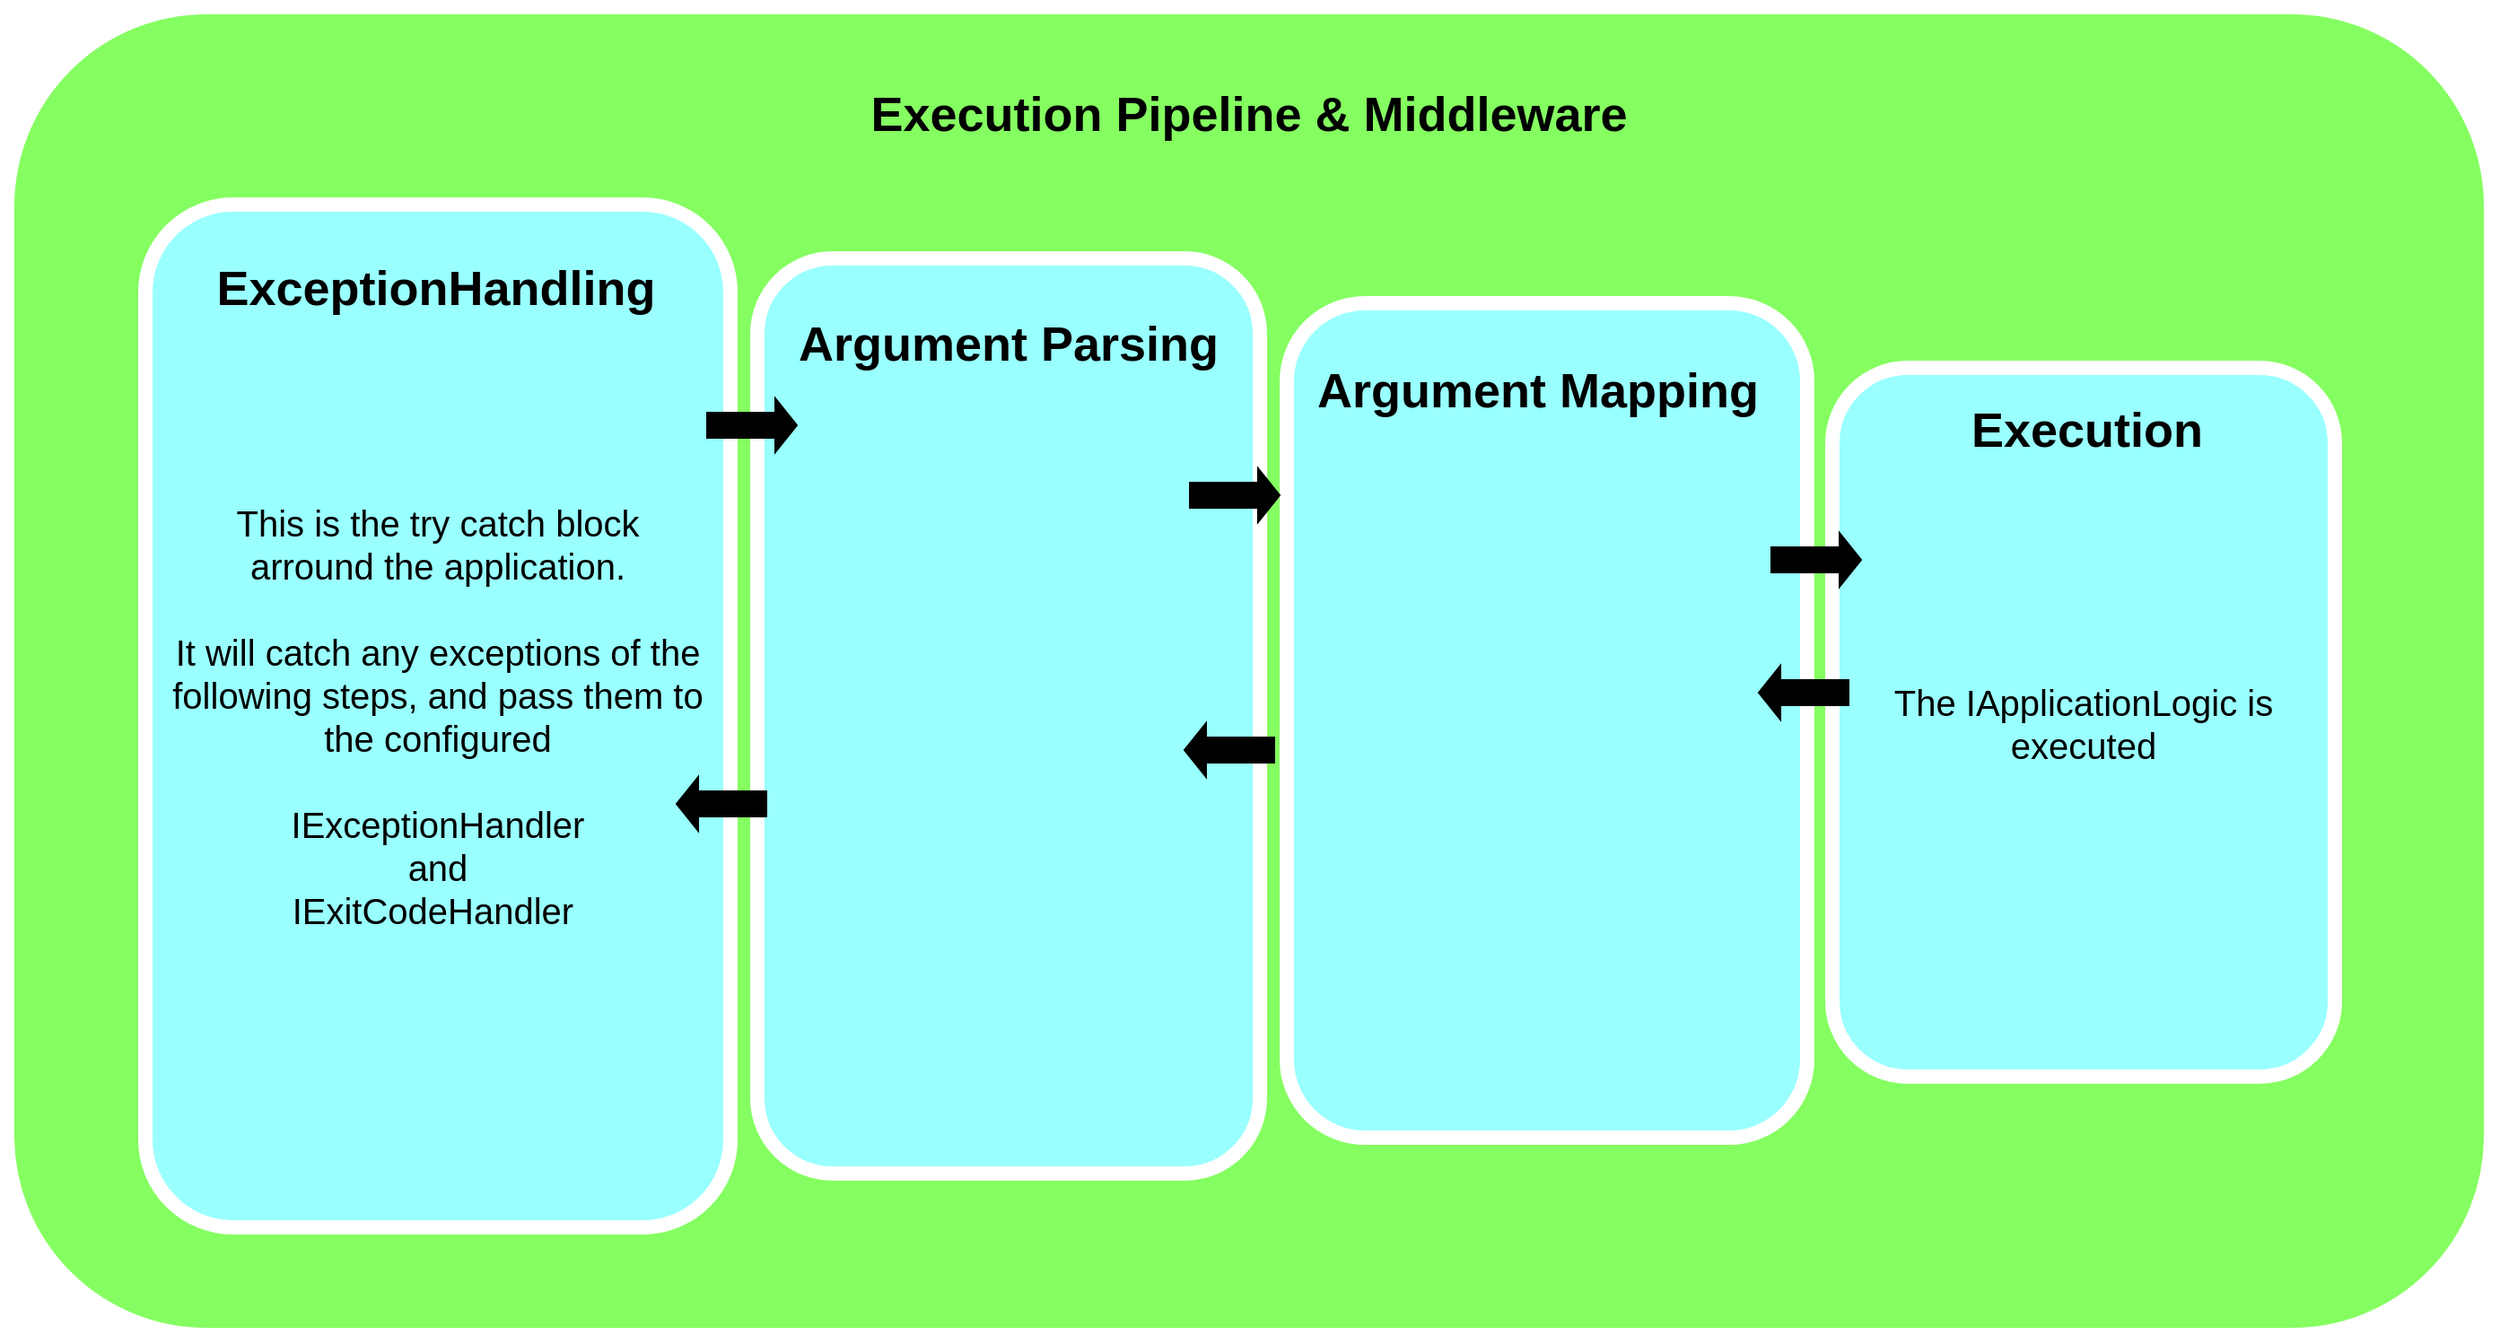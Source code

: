 <mxfile version="20.3.7" type="github">
  <diagram name="Page-1" id="12e1b939-464a-85fe-373e-61e167be1490">
    <mxGraphModel dx="2031" dy="1134" grid="1" gridSize="10" guides="1" tooltips="1" connect="1" arrows="1" fold="1" page="1" pageScale="1.5" pageWidth="1169" pageHeight="826" background="none" math="0" shadow="0">
      <root>
        <mxCell id="0" />
        <mxCell id="1" parent="0" />
        <mxCell id="tFL_z6fTOWI6ww-LD4Xw-5" value="" style="whiteSpace=wrap;html=1;rounded=1;shadow=0;strokeWidth=8;fontSize=20;align=center;fillColor=#85FE61;strokeColor=#FFFFFF;" parent="1" vertex="1">
          <mxGeometry x="193" y="240" width="1384" height="740" as="geometry" />
        </mxCell>
        <mxCell id="60da8b9f42644d3a-2" value="This is the try catch block&lt;br&gt;arround the application.&lt;br&gt;&lt;br&gt;It will catch any exceptions of the following steps, and pass them to the configured&lt;br&gt;&lt;br&gt;IExceptionHandler&lt;br&gt;and&lt;br&gt;IExitCodeHandler&amp;nbsp;" style="whiteSpace=wrap;html=1;rounded=1;shadow=0;strokeWidth=8;fontSize=20;align=center;fillColor=#99FFFF;strokeColor=#FFFFFF;" parent="1" vertex="1">
          <mxGeometry x="270" y="350" width="326" height="570" as="geometry" />
        </mxCell>
        <mxCell id="60da8b9f42644d3a-3" value="ExceptionHandling" style="text;html=1;strokeColor=none;fillColor=none;align=center;verticalAlign=middle;whiteSpace=wrap;rounded=0;shadow=0;fontSize=27;fontColor=#000000;fontStyle=1" parent="1" vertex="1">
          <mxGeometry x="292" y="367" width="280" height="60" as="geometry" />
        </mxCell>
        <mxCell id="60da8b9f42644d3a-17" value="" style="whiteSpace=wrap;html=1;rounded=1;shadow=0;strokeWidth=8;fontSize=20;align=center;fillColor=#99FFFF;strokeColor=#FFFFFF;" parent="1" vertex="1">
          <mxGeometry x="611" y="380" width="280" height="510" as="geometry" />
        </mxCell>
        <mxCell id="60da8b9f42644d3a-18" value="Argument Parsing" style="text;html=1;strokeColor=none;fillColor=none;align=center;verticalAlign=middle;whiteSpace=wrap;rounded=0;shadow=0;fontSize=27;fontColor=#000000;fontStyle=1" parent="1" vertex="1">
          <mxGeometry x="611" y="398" width="280" height="60" as="geometry" />
        </mxCell>
        <mxCell id="60da8b9f42644d3a-24" value="" style="whiteSpace=wrap;html=1;rounded=1;shadow=0;strokeWidth=8;fontSize=20;align=center;fillColor=#99FFFF;strokeColor=#FFFFFF;" parent="1" vertex="1">
          <mxGeometry x="906" y="405" width="290" height="465" as="geometry" />
        </mxCell>
        <mxCell id="60da8b9f42644d3a-25" value="Argument Mapping" style="text;html=1;strokeColor=none;fillColor=none;align=center;verticalAlign=middle;whiteSpace=wrap;rounded=0;shadow=0;fontSize=27;fontColor=#000000;fontStyle=1" parent="1" vertex="1">
          <mxGeometry x="906" y="424" width="280" height="60" as="geometry" />
        </mxCell>
        <mxCell id="60da8b9f42644d3a-31" value="The IApplicationLogic is executed" style="whiteSpace=wrap;html=1;rounded=1;shadow=0;strokeWidth=8;fontSize=20;align=center;fillColor=#99FFFF;strokeColor=#FFFFFF;" parent="1" vertex="1">
          <mxGeometry x="1210" y="441" width="280" height="395" as="geometry" />
        </mxCell>
        <mxCell id="60da8b9f42644d3a-32" value="Execution" style="text;html=1;strokeColor=none;fillColor=none;align=center;verticalAlign=middle;whiteSpace=wrap;rounded=0;shadow=0;fontSize=27;fontColor=#000000;fontStyle=1" parent="1" vertex="1">
          <mxGeometry x="1212" y="446" width="280" height="60" as="geometry" />
        </mxCell>
        <mxCell id="tFL_z6fTOWI6ww-LD4Xw-6" value="Execution Pipeline &amp;amp; Middleware" style="text;html=1;strokeColor=none;fillColor=none;align=center;verticalAlign=middle;whiteSpace=wrap;rounded=0;shadow=0;fontSize=27;fontColor=#000000;fontStyle=1" parent="1" vertex="1">
          <mxGeometry x="280" y="270" width="1210" height="60" as="geometry" />
        </mxCell>
        <mxCell id="tFL_z6fTOWI6ww-LD4Xw-21" value="" style="shape=singleArrow;whiteSpace=wrap;html=1;rounded=0;shadow=0;fontFamily=Helvetica;fontSize=27;fontColor=#000000;fillColor=#000000;gradientColor=none;arrowWidth=0.467;arrowSize=0.24;" parent="1" vertex="1">
          <mxGeometry x="583" y="458" width="50" height="30" as="geometry" />
        </mxCell>
        <mxCell id="tFL_z6fTOWI6ww-LD4Xw-22" value="" style="shape=singleArrow;whiteSpace=wrap;html=1;rounded=0;shadow=0;fontFamily=Helvetica;fontSize=27;fontColor=#000000;fillColor=#000000;gradientColor=none;arrowWidth=0.467;arrowSize=0.24;" parent="1" vertex="1">
          <mxGeometry x="852" y="497" width="50" height="30" as="geometry" />
        </mxCell>
        <mxCell id="tFL_z6fTOWI6ww-LD4Xw-23" value="" style="shape=singleArrow;whiteSpace=wrap;html=1;rounded=0;shadow=0;fontFamily=Helvetica;fontSize=27;fontColor=#000000;fillColor=#000000;gradientColor=none;arrowWidth=0.467;arrowSize=0.24;" parent="1" vertex="1">
          <mxGeometry x="1176" y="533" width="50" height="30" as="geometry" />
        </mxCell>
        <mxCell id="tFL_z6fTOWI6ww-LD4Xw-25" value="" style="shape=singleArrow;whiteSpace=wrap;html=1;rounded=0;shadow=0;fontFamily=Helvetica;fontSize=27;fontColor=#000000;fillColor=#000000;gradientColor=none;arrowWidth=0.467;arrowSize=0.24;rotation=-180;" parent="1" vertex="1">
          <mxGeometry x="1169" y="607" width="50" height="30" as="geometry" />
        </mxCell>
        <mxCell id="tFL_z6fTOWI6ww-LD4Xw-26" value="" style="shape=singleArrow;whiteSpace=wrap;html=1;rounded=0;shadow=0;fontFamily=Helvetica;fontSize=27;fontColor=#000000;fillColor=#000000;gradientColor=none;arrowWidth=0.467;arrowSize=0.24;rotation=-180;" parent="1" vertex="1">
          <mxGeometry x="849" y="639" width="50" height="30" as="geometry" />
        </mxCell>
        <mxCell id="tFL_z6fTOWI6ww-LD4Xw-28" value="" style="shape=singleArrow;whiteSpace=wrap;html=1;rounded=0;shadow=0;fontFamily=Helvetica;fontSize=27;fontColor=#000000;fillColor=#000000;gradientColor=none;arrowWidth=0.467;arrowSize=0.24;rotation=-180;" parent="1" vertex="1">
          <mxGeometry x="566" y="669" width="50" height="30" as="geometry" />
        </mxCell>
      </root>
    </mxGraphModel>
  </diagram>
</mxfile>
